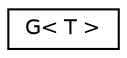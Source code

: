 digraph "Graphical Class Hierarchy"
{
  edge [fontname="Helvetica",fontsize="10",labelfontname="Helvetica",labelfontsize="10"];
  node [fontname="Helvetica",fontsize="10",shape=record];
  rankdir="LR";
  Node0 [label="G\< T \>",height=0.2,width=0.4,color="black", fillcolor="white", style="filled",URL="$class_g.html"];
}
